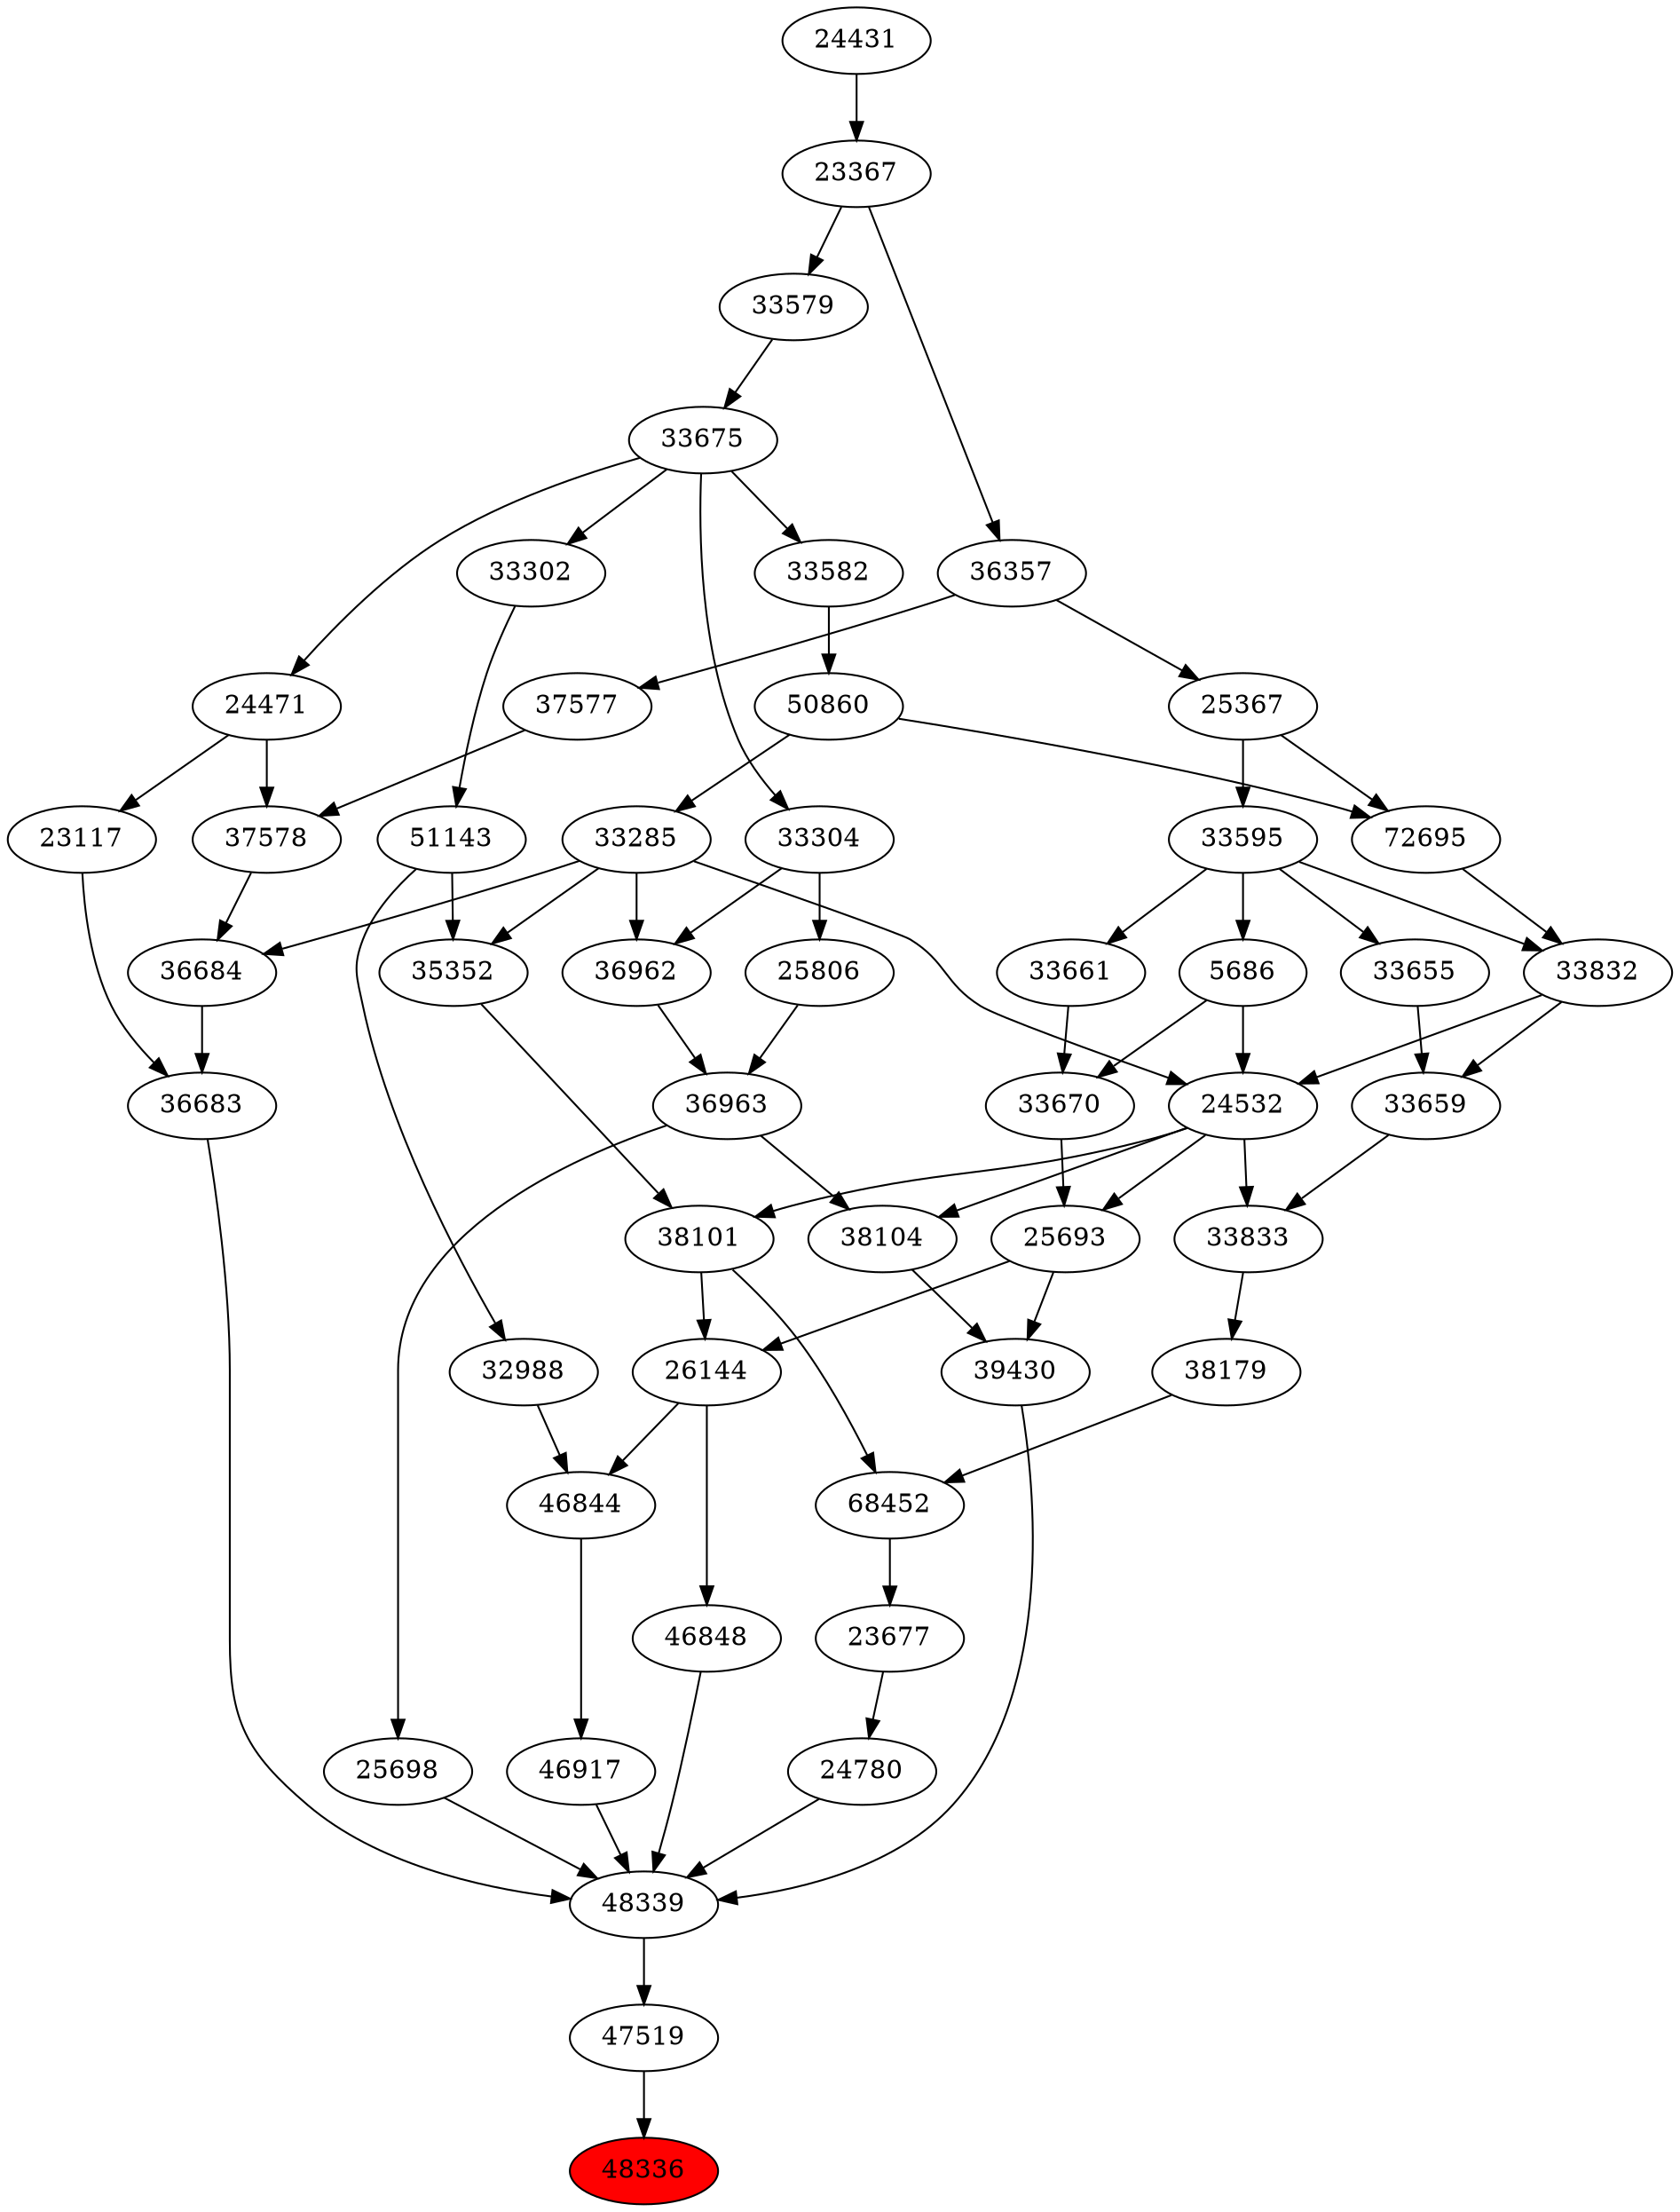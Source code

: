 strict digraph{ 
48336 [label="48336" fillcolor=red style=filled]
47519 -> 48336
47519 [label="47519"]
48339 -> 47519
48339 [label="48339"]
25698 -> 48339
46917 -> 48339
24780 -> 48339
46848 -> 48339
36683 -> 48339
39430 -> 48339
25698 [label="25698"]
36963 -> 25698
46917 [label="46917"]
46844 -> 46917
24780 [label="24780"]
23677 -> 24780
46848 [label="46848"]
26144 -> 46848
36683 [label="36683"]
36684 -> 36683
23117 -> 36683
39430 [label="39430"]
25693 -> 39430
38104 -> 39430
36963 [label="36963"]
36962 -> 36963
25806 -> 36963
46844 [label="46844"]
26144 -> 46844
32988 -> 46844
23677 [label="23677"]
68452 -> 23677
26144 [label="26144"]
38101 -> 26144
25693 -> 26144
36684 [label="36684"]
33285 -> 36684
37578 -> 36684
23117 [label="23117"]
24471 -> 23117
25693 [label="25693"]
24532 -> 25693
33670 -> 25693
38104 [label="38104"]
24532 -> 38104
36963 -> 38104
36962 [label="36962"]
33285 -> 36962
33304 -> 36962
25806 [label="25806"]
33304 -> 25806
32988 [label="32988"]
51143 -> 32988
68452 [label="68452"]
38179 -> 68452
38101 -> 68452
38101 [label="38101"]
24532 -> 38101
35352 -> 38101
33285 [label="33285"]
50860 -> 33285
37578 [label="37578"]
24471 -> 37578
37577 -> 37578
24471 [label="24471"]
33675 -> 24471
24532 [label="24532"]
33285 -> 24532
5686 -> 24532
33832 -> 24532
33670 [label="33670"]
5686 -> 33670
33661 -> 33670
33304 [label="33304"]
33675 -> 33304
51143 [label="51143"]
33302 -> 51143
38179 [label="38179"]
33833 -> 38179
35352 [label="35352"]
33285 -> 35352
51143 -> 35352
50860 [label="50860"]
33582 -> 50860
37577 [label="37577"]
36357 -> 37577
33675 [label="33675"]
33579 -> 33675
5686 [label="5686"]
33595 -> 5686
33832 [label="33832"]
72695 -> 33832
33595 -> 33832
33661 [label="33661"]
33595 -> 33661
33302 [label="33302"]
33675 -> 33302
33833 [label="33833"]
33659 -> 33833
24532 -> 33833
33582 [label="33582"]
33675 -> 33582
36357 [label="36357"]
23367 -> 36357
33579 [label="33579"]
23367 -> 33579
33595 [label="33595"]
25367 -> 33595
72695 [label="72695"]
50860 -> 72695
25367 -> 72695
33659 [label="33659"]
33655 -> 33659
33832 -> 33659
23367 [label="23367"]
24431 -> 23367
25367 [label="25367"]
36357 -> 25367
33655 [label="33655"]
33595 -> 33655
24431 [label="24431"]
}